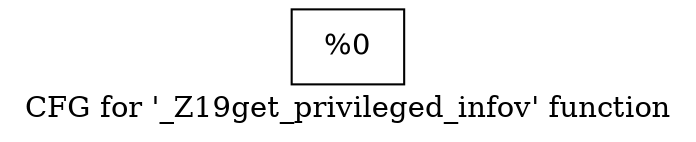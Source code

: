 digraph "CFG for '_Z19get_privileged_infov' function" {
	label="CFG for '_Z19get_privileged_infov' function";

	Node0x10d2ba0 [shape=record,label="{%0}"];
}
